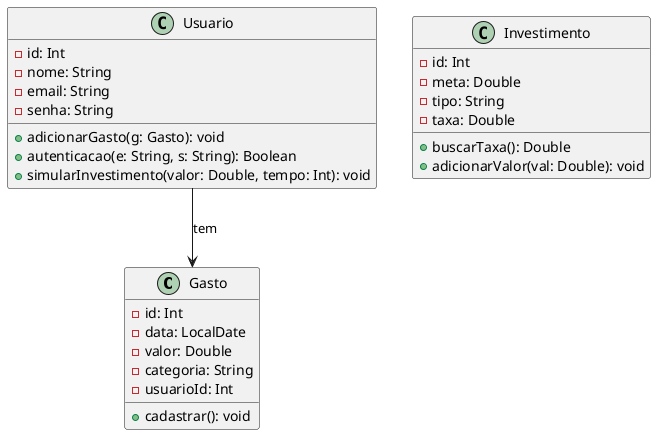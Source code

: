 @startuml
class Gasto {
    - id: Int
    - data: LocalDate
    - valor: Double
    - categoria: String
    - usuarioId: Int
    + cadastrar(): void
}

class Usuario {
    - id: Int
    - nome: String
    - email: String
    - senha: String
    + adicionarGasto(g: Gasto): void
    + autenticacao(e: String, s: String): Boolean
    + simularInvestimento(valor: Double, tempo: Int): void
}

class Investimento {
    - id: Int
    - meta: Double
    - tipo: String
    - taxa: Double
    + buscarTaxa(): Double
    + adicionarValor(val: Double): void
}

Usuario --> Gasto : "tem"
@enduml